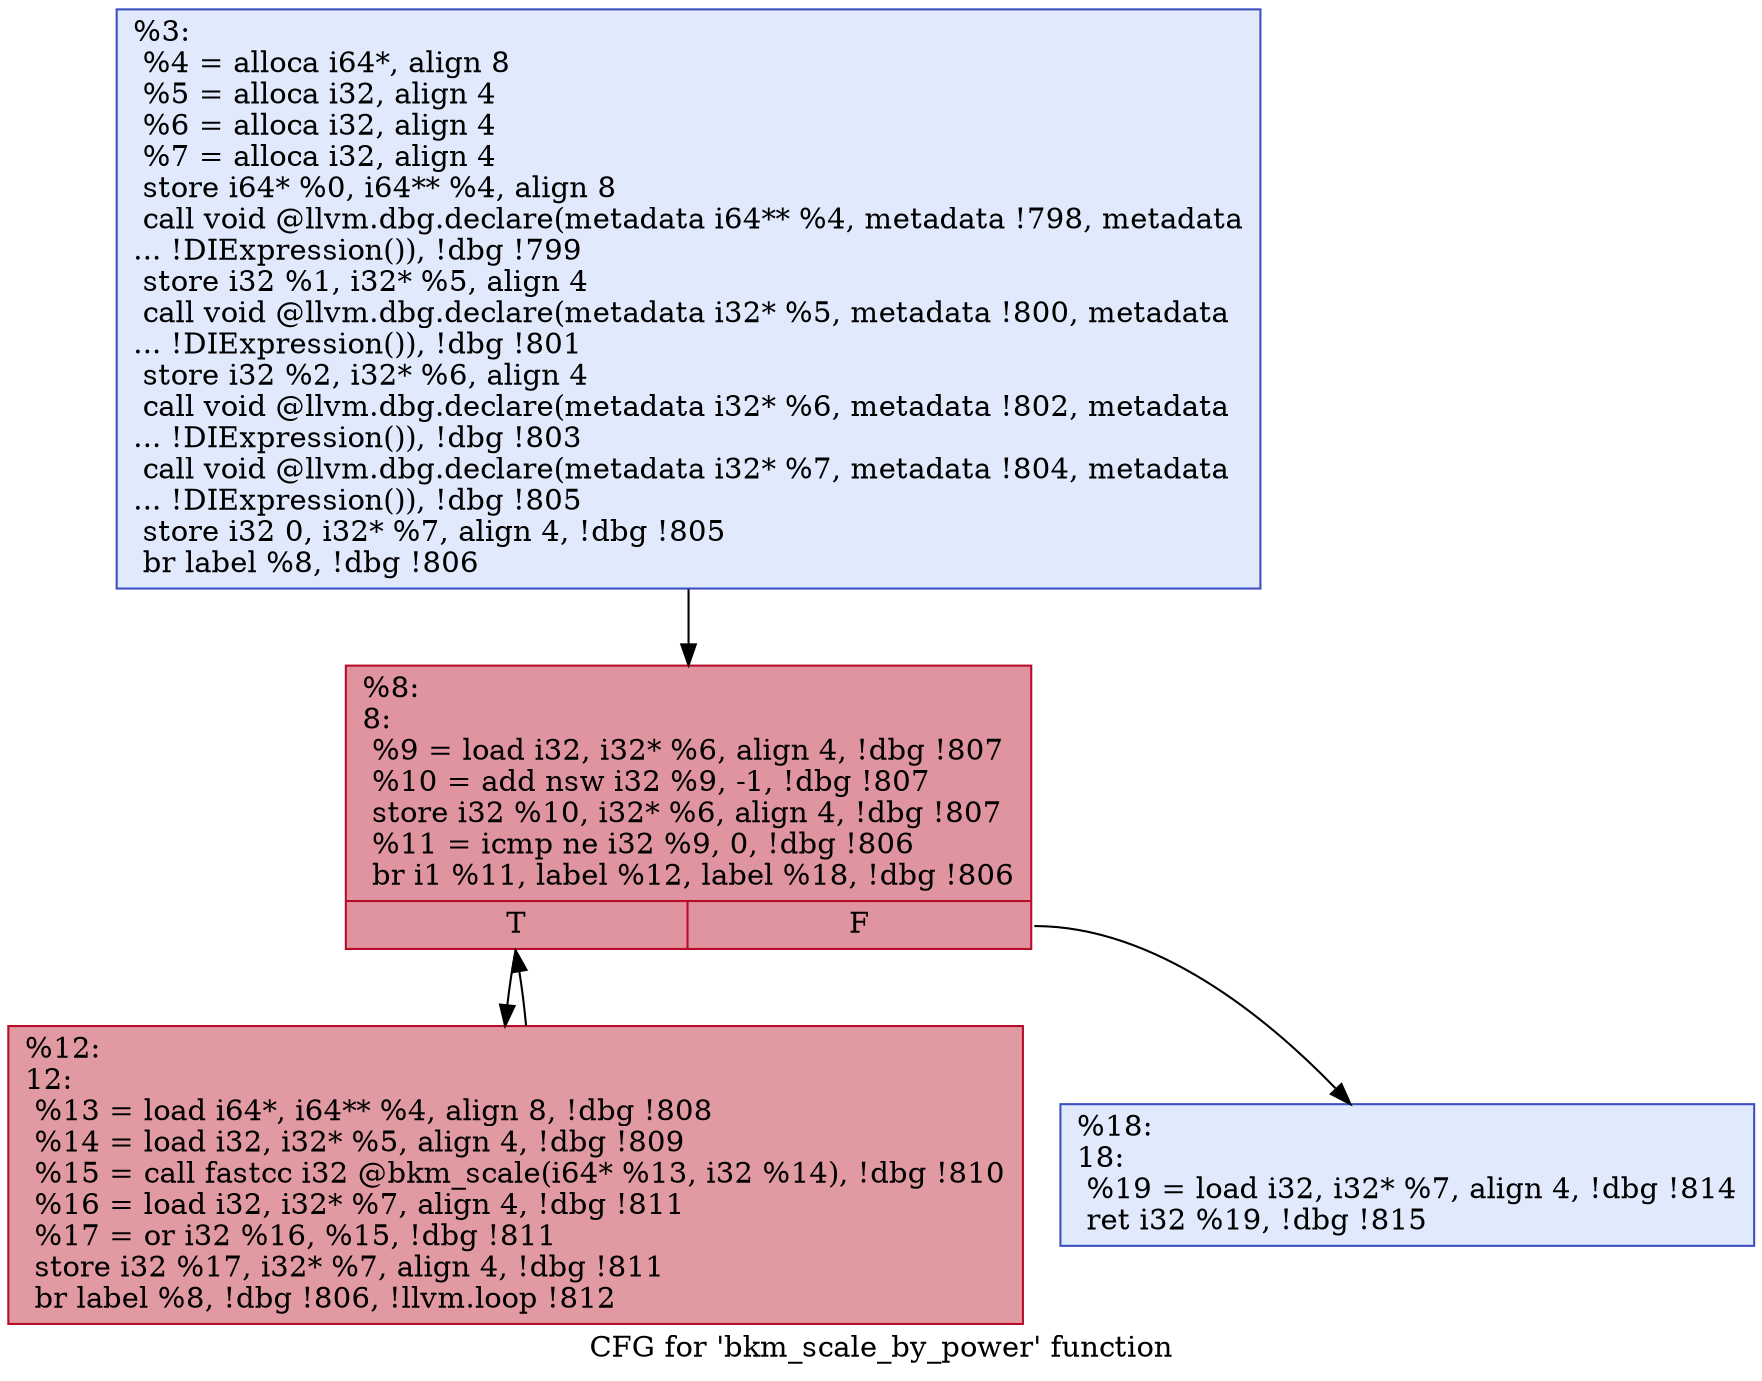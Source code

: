 digraph "CFG for 'bkm_scale_by_power' function" {
	label="CFG for 'bkm_scale_by_power' function";

	Node0x2146bc0 [shape=record,color="#3d50c3ff", style=filled, fillcolor="#b9d0f970",label="{%3:\l  %4 = alloca i64*, align 8\l  %5 = alloca i32, align 4\l  %6 = alloca i32, align 4\l  %7 = alloca i32, align 4\l  store i64* %0, i64** %4, align 8\l  call void @llvm.dbg.declare(metadata i64** %4, metadata !798, metadata\l... !DIExpression()), !dbg !799\l  store i32 %1, i32* %5, align 4\l  call void @llvm.dbg.declare(metadata i32* %5, metadata !800, metadata\l... !DIExpression()), !dbg !801\l  store i32 %2, i32* %6, align 4\l  call void @llvm.dbg.declare(metadata i32* %6, metadata !802, metadata\l... !DIExpression()), !dbg !803\l  call void @llvm.dbg.declare(metadata i32* %7, metadata !804, metadata\l... !DIExpression()), !dbg !805\l  store i32 0, i32* %7, align 4, !dbg !805\l  br label %8, !dbg !806\l}"];
	Node0x2146bc0 -> Node0x236b9c0;
	Node0x236b9c0 [shape=record,color="#b70d28ff", style=filled, fillcolor="#b70d2870",label="{%8:\l8:                                                \l  %9 = load i32, i32* %6, align 4, !dbg !807\l  %10 = add nsw i32 %9, -1, !dbg !807\l  store i32 %10, i32* %6, align 4, !dbg !807\l  %11 = icmp ne i32 %9, 0, !dbg !806\l  br i1 %11, label %12, label %18, !dbg !806\l|{<s0>T|<s1>F}}"];
	Node0x236b9c0:s0 -> Node0x236ba10;
	Node0x236b9c0:s1 -> Node0x236ba60;
	Node0x236ba10 [shape=record,color="#b70d28ff", style=filled, fillcolor="#bb1b2c70",label="{%12:\l12:                                               \l  %13 = load i64*, i64** %4, align 8, !dbg !808\l  %14 = load i32, i32* %5, align 4, !dbg !809\l  %15 = call fastcc i32 @bkm_scale(i64* %13, i32 %14), !dbg !810\l  %16 = load i32, i32* %7, align 4, !dbg !811\l  %17 = or i32 %16, %15, !dbg !811\l  store i32 %17, i32* %7, align 4, !dbg !811\l  br label %8, !dbg !806, !llvm.loop !812\l}"];
	Node0x236ba10 -> Node0x236b9c0;
	Node0x236ba60 [shape=record,color="#3d50c3ff", style=filled, fillcolor="#b9d0f970",label="{%18:\l18:                                               \l  %19 = load i32, i32* %7, align 4, !dbg !814\l  ret i32 %19, !dbg !815\l}"];
}
